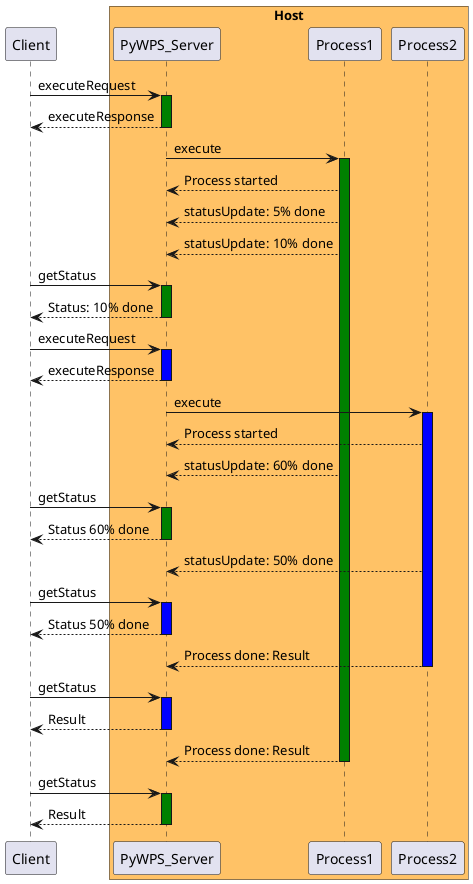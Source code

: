 @startuml
participant Client
box "Host" #ffc266
	participant PyWPS_Server
	participant Process1
	participant Process2

end box

Client -> PyWPS_Server: executeRequest
activate PyWPS_Server #Green
PyWPS_Server --> Client: executeResponse
deactivate PyWPS_Server

PyWPS_Server -> Process1: execute
activate Process1 #Green
Process1 --> PyWPS_Server: Process started
Process1 --> PyWPS_Server: statusUpdate: 5% done
Process1 --> PyWPS_Server: statusUpdate: 10% done

Client -> PyWPS_Server: getStatus
activate PyWPS_Server #Green
PyWPS_Server --> Client: Status: 10% done
deactivate PyWPS_Server

Client -> PyWPS_Server: executeRequest
activate PyWPS_Server #Blue
PyWPS_Server --> Client: executeResponse
deactivate PyWPS_Server

PyWPS_Server -> Process2: execute
activate Process2 #Blue
Process2 --> PyWPS_Server: Process started
Process1 --> PyWPS_Server: statusUpdate: 60% done
Client -> PyWPS_Server: getStatus
activate PyWPS_Server #Green
PyWPS_Server --> Client: Status 60% done
deactivate PyWPS_Server

Process2 --> PyWPS_Server: statusUpdate: 50% done
Client -> PyWPS_Server: getStatus
activate PyWPS_Server #Blue
PyWPS_Server --> Client: Status 50% done
deactivate PyWPS_Server

Process2 --> PyWPS_Server: Process done: Result
deactivate Process2
Client -> PyWPS_Server: getStatus
activate PyWPS_Server #Blue
PyWPS_Server --> Client: Result
deactivate PyWPS_Server

Process1 --> PyWPS_Server: Process done: Result
deactivate Process1

Client -> PyWPS_Server: getStatus
activate PyWPS_Server #Green
PyWPS_Server --> Client: Result
deactivate PyWPS_Server
@enduml
